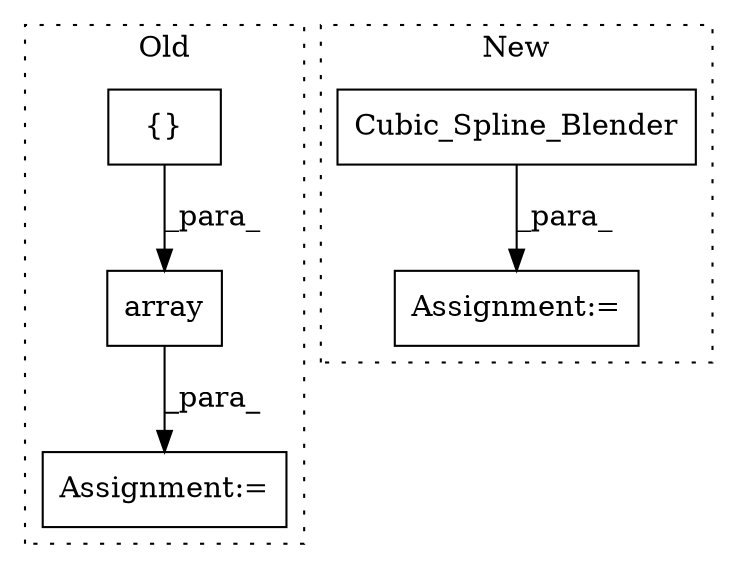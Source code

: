 digraph G {
subgraph cluster0 {
1 [label="array" a="32" s="1575,1635" l="6,1" shape="box"];
3 [label="{}" a="4" s="1590,1634" l="1,1" shape="box"];
5 [label="Assignment:=" a="7" s="1536" l="1" shape="box"];
label = "Old";
style="dotted";
}
subgraph cluster1 {
2 [label="Cubic_Spline_Blender" a="32" s="2174,2201" l="21,1" shape="box"];
4 [label="Assignment:=" a="7" s="2173" l="1" shape="box"];
label = "New";
style="dotted";
}
1 -> 5 [label="_para_"];
2 -> 4 [label="_para_"];
3 -> 1 [label="_para_"];
}